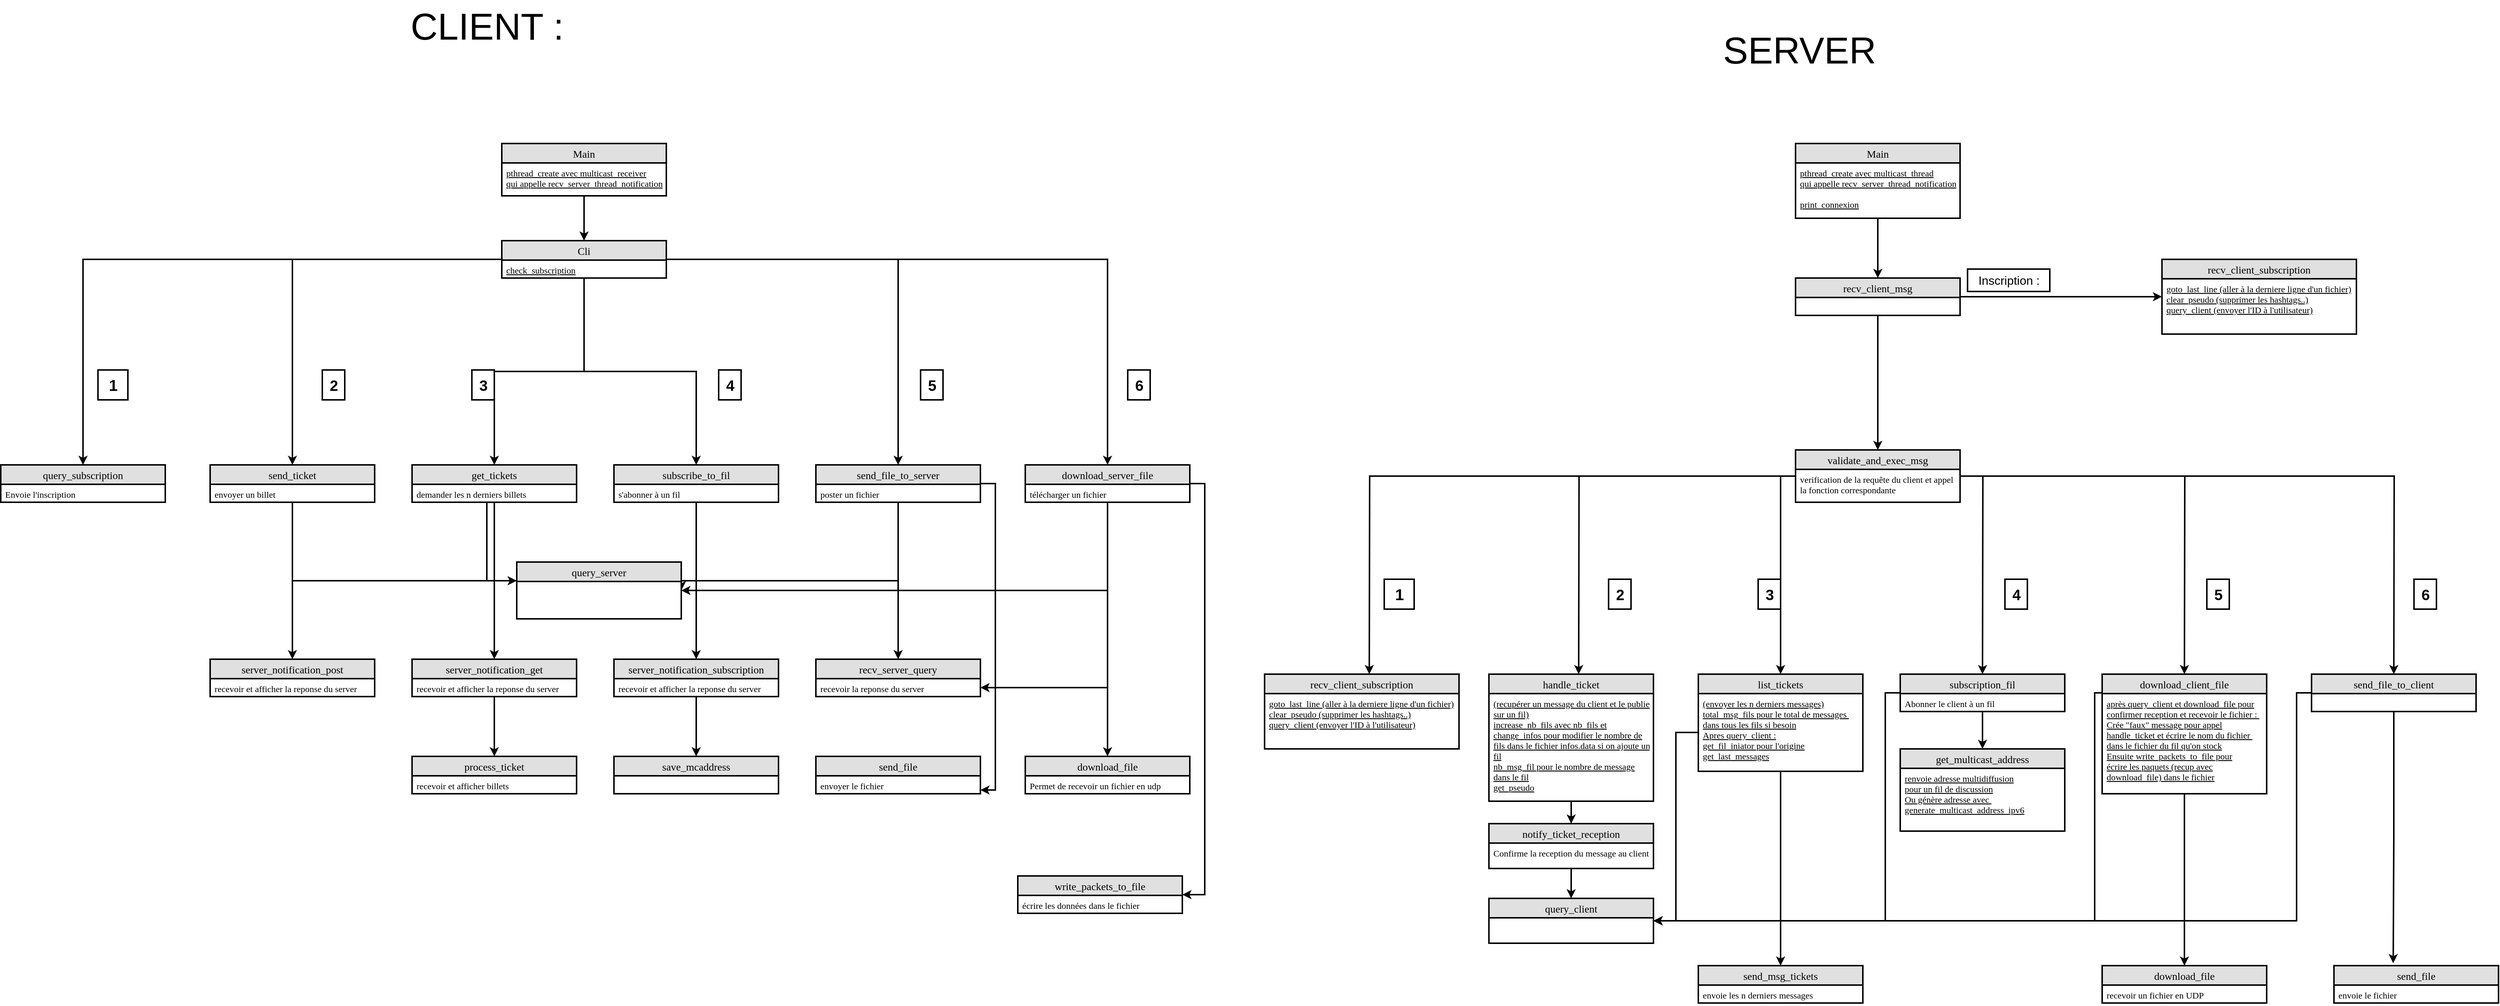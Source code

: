 <mxfile>
    <diagram name="Page-1" id="AJX4MdaMVtHiU17cc3UQ">
        <mxGraphModel dx="3034" dy="2632" grid="1" gridSize="16" guides="1" tooltips="1" connect="1" arrows="1" fold="1" page="1" pageScale="1" pageWidth="827" pageHeight="1169" background="#FFFFFF" math="0" shadow="0">
            <root>
                <mxCell id="0"/>
                <mxCell id="1" parent="0"/>
                <mxCell id="3Ukl0en4cEM1AhA8Pwt2-9" value="" style="edgeStyle=orthogonalEdgeStyle;rounded=0;orthogonalLoop=1;jettySize=auto;html=1;fontColor=#000000;strokeColor=#000000;strokeWidth=2;" parent="1" source="3Ukl0en4cEM1AhA8Pwt2-2" target="3Ukl0en4cEM1AhA8Pwt2-7" edge="1">
                    <mxGeometry relative="1" as="geometry"/>
                </mxCell>
                <mxCell id="3Ukl0en4cEM1AhA8Pwt2-2" value="Main" style="swimlane;fontStyle=0;childLayout=stackLayout;horizontal=1;startSize=26;fillColor=#e0e0e0;horizontalStack=0;resizeParent=1;resizeParentMax=0;resizeLast=0;collapsible=1;marginBottom=0;swimlaneFillColor=#ffffff;align=center;fontSize=14;fontFamily=Comic Sans MS;fontColor=#000000;strokeColor=#000000;strokeWidth=2;" parent="1" vertex="1">
                    <mxGeometry x="-10" y="-200" width="220" height="70" as="geometry"/>
                </mxCell>
                <mxCell id="3Ukl0en4cEM1AhA8Pwt2-3" value="pthread_create avec multicast_receiver &#10;qui appelle recv_server_thread_notification&#10;&#10;" style="text;strokeColor=#000000;fillColor=none;spacingLeft=4;spacingRight=4;overflow=hidden;rotatable=0;points=[[0,0.5],[1,0.5]];portConstraint=eastwest;fontSize=12;fontStyle=4;fontFamily=Comic Sans MS;fontColor=#000000;strokeWidth=2;" parent="3Ukl0en4cEM1AhA8Pwt2-2" vertex="1">
                    <mxGeometry y="26" width="220" height="44" as="geometry"/>
                </mxCell>
                <mxCell id="3Ukl0en4cEM1AhA8Pwt2-12" value="" style="edgeStyle=orthogonalEdgeStyle;rounded=0;orthogonalLoop=1;jettySize=auto;html=1;fontColor=#000000;strokeColor=#000000;strokeWidth=2;" parent="1" source="3Ukl0en4cEM1AhA8Pwt2-7" target="3Ukl0en4cEM1AhA8Pwt2-10" edge="1">
                    <mxGeometry relative="1" as="geometry"/>
                </mxCell>
                <mxCell id="3Ukl0en4cEM1AhA8Pwt2-16" value="" style="edgeStyle=orthogonalEdgeStyle;rounded=0;orthogonalLoop=1;jettySize=auto;html=1;fontColor=#000000;strokeColor=#000000;strokeWidth=2;" parent="1" source="3Ukl0en4cEM1AhA8Pwt2-7" target="3Ukl0en4cEM1AhA8Pwt2-14" edge="1">
                    <mxGeometry relative="1" as="geometry"/>
                </mxCell>
                <mxCell id="3Ukl0en4cEM1AhA8Pwt2-20" value="" style="edgeStyle=orthogonalEdgeStyle;rounded=0;orthogonalLoop=1;jettySize=auto;html=1;fontColor=#000000;strokeColor=#000000;strokeWidth=2;" parent="1" source="3Ukl0en4cEM1AhA8Pwt2-7" target="3Ukl0en4cEM1AhA8Pwt2-18" edge="1">
                    <mxGeometry relative="1" as="geometry"/>
                </mxCell>
                <mxCell id="3Ukl0en4cEM1AhA8Pwt2-23" value="" style="edgeStyle=orthogonalEdgeStyle;rounded=0;orthogonalLoop=1;jettySize=auto;html=1;fontColor=#000000;strokeColor=#000000;strokeWidth=2;" parent="1" source="3Ukl0en4cEM1AhA8Pwt2-7" target="3Ukl0en4cEM1AhA8Pwt2-21" edge="1">
                    <mxGeometry relative="1" as="geometry"/>
                </mxCell>
                <mxCell id="3Ukl0en4cEM1AhA8Pwt2-26" value="" style="edgeStyle=orthogonalEdgeStyle;rounded=0;orthogonalLoop=1;jettySize=auto;html=1;fontColor=#000000;strokeColor=#000000;strokeWidth=2;" parent="1" source="3Ukl0en4cEM1AhA8Pwt2-7" target="3Ukl0en4cEM1AhA8Pwt2-24" edge="1">
                    <mxGeometry relative="1" as="geometry"/>
                </mxCell>
                <mxCell id="3Ukl0en4cEM1AhA8Pwt2-29" value="" style="edgeStyle=orthogonalEdgeStyle;rounded=0;orthogonalLoop=1;jettySize=auto;html=1;fontColor=#000000;strokeColor=#000000;strokeWidth=2;" parent="1" source="3Ukl0en4cEM1AhA8Pwt2-7" target="3Ukl0en4cEM1AhA8Pwt2-27" edge="1">
                    <mxGeometry relative="1" as="geometry"/>
                </mxCell>
                <mxCell id="3Ukl0en4cEM1AhA8Pwt2-7" value="Cli" style="swimlane;fontStyle=0;childLayout=stackLayout;horizontal=1;startSize=26;fillColor=#e0e0e0;horizontalStack=0;resizeParent=1;resizeParentMax=0;resizeLast=0;collapsible=1;marginBottom=0;swimlaneFillColor=#ffffff;align=center;fontSize=14;fontFamily=Comic Sans MS;fontColor=#000000;strokeColor=#000000;strokeWidth=2;" parent="1" vertex="1">
                    <mxGeometry x="-10" y="-70" width="220" height="50" as="geometry"/>
                </mxCell>
                <mxCell id="3Ukl0en4cEM1AhA8Pwt2-8" value="check_subscription" style="text;strokeColor=#000000;fillColor=none;spacingLeft=4;spacingRight=4;overflow=hidden;rotatable=0;points=[[0,0.5],[1,0.5]];portConstraint=eastwest;fontSize=12;fontStyle=4;fontFamily=Comic Sans MS;fontColor=#000000;strokeWidth=2;" parent="3Ukl0en4cEM1AhA8Pwt2-7" vertex="1">
                    <mxGeometry y="26" width="220" height="24" as="geometry"/>
                </mxCell>
                <mxCell id="3Ukl0en4cEM1AhA8Pwt2-10" value="query_subscription" style="swimlane;fontStyle=0;childLayout=stackLayout;horizontal=1;startSize=26;fillColor=#e0e0e0;horizontalStack=0;resizeParent=1;resizeParentMax=0;resizeLast=0;collapsible=1;marginBottom=0;swimlaneFillColor=#ffffff;align=center;fontSize=14;fontFamily=Comic Sans MS;fontColor=#000000;strokeColor=#000000;strokeWidth=2;" parent="1" vertex="1">
                    <mxGeometry x="-680" y="230" width="220" height="50" as="geometry"/>
                </mxCell>
                <mxCell id="3Ukl0en4cEM1AhA8Pwt2-11" value="Envoie l'inscription" style="text;strokeColor=#000000;fillColor=none;spacingLeft=4;spacingRight=4;overflow=hidden;rotatable=0;points=[[0,0.5],[1,0.5]];portConstraint=eastwest;fontSize=12;fontStyle=0;fontFamily=Comic Sans MS;fontColor=#000000;strokeWidth=2;" parent="3Ukl0en4cEM1AhA8Pwt2-10" vertex="1">
                    <mxGeometry y="26" width="220" height="24" as="geometry"/>
                </mxCell>
                <mxCell id="3Ukl0en4cEM1AhA8Pwt2-13" value="&lt;b&gt;&lt;font style=&quot;font-size: 21px;&quot;&gt;1&lt;/font&gt;&lt;/b&gt;" style="text;html=1;align=center;verticalAlign=middle;resizable=0;points=[];autosize=1;strokeColor=#000000;fillColor=none;fontColor=#000000;strokeWidth=2;" parent="1" vertex="1">
                    <mxGeometry x="-550" y="103" width="40" height="40" as="geometry"/>
                </mxCell>
                <mxCell id="3Ukl0en4cEM1AhA8Pwt2-36" value="" style="edgeStyle=orthogonalEdgeStyle;rounded=0;orthogonalLoop=1;jettySize=auto;html=1;fontColor=#000000;strokeColor=#000000;strokeWidth=2;" parent="1" source="3Ukl0en4cEM1AhA8Pwt2-14" target="3Ukl0en4cEM1AhA8Pwt2-34" edge="1">
                    <mxGeometry relative="1" as="geometry">
                        <Array as="points">
                            <mxPoint x="-290" y="515"/>
                        </Array>
                    </mxGeometry>
                </mxCell>
                <mxCell id="3Ukl0en4cEM1AhA8Pwt2-40" value="" style="edgeStyle=orthogonalEdgeStyle;rounded=0;orthogonalLoop=1;jettySize=auto;html=1;fontColor=#000000;strokeColor=#000000;strokeWidth=2;" parent="1" source="3Ukl0en4cEM1AhA8Pwt2-14" target="3Ukl0en4cEM1AhA8Pwt2-38" edge="1">
                    <mxGeometry relative="1" as="geometry">
                        <Array as="points">
                            <mxPoint x="-290" y="385"/>
                        </Array>
                    </mxGeometry>
                </mxCell>
                <mxCell id="3Ukl0en4cEM1AhA8Pwt2-14" value="send_ticket" style="swimlane;fontStyle=0;childLayout=stackLayout;horizontal=1;startSize=26;fillColor=#e0e0e0;horizontalStack=0;resizeParent=1;resizeParentMax=0;resizeLast=0;collapsible=1;marginBottom=0;swimlaneFillColor=#ffffff;align=center;fontSize=14;fontFamily=Comic Sans MS;fontColor=#000000;strokeColor=#000000;strokeWidth=2;" parent="1" vertex="1">
                    <mxGeometry x="-400" y="230" width="220" height="50" as="geometry"/>
                </mxCell>
                <mxCell id="3Ukl0en4cEM1AhA8Pwt2-15" value="envoyer un billet" style="text;strokeColor=#000000;fillColor=none;spacingLeft=4;spacingRight=4;overflow=hidden;rotatable=0;points=[[0,0.5],[1,0.5]];portConstraint=eastwest;fontSize=12;fontStyle=0;fontFamily=Comic Sans MS;fontColor=#000000;strokeWidth=2;" parent="3Ukl0en4cEM1AhA8Pwt2-14" vertex="1">
                    <mxGeometry y="26" width="220" height="24" as="geometry"/>
                </mxCell>
                <mxCell id="3Ukl0en4cEM1AhA8Pwt2-17" value="&lt;b&gt;&lt;font style=&quot;font-size: 20px;&quot;&gt;2&lt;/font&gt;&lt;/b&gt;" style="text;html=1;align=center;verticalAlign=middle;resizable=0;points=[];autosize=1;strokeColor=#000000;fillColor=none;fontColor=#000000;strokeWidth=2;" parent="1" vertex="1">
                    <mxGeometry x="-250" y="103" width="30" height="40" as="geometry"/>
                </mxCell>
                <mxCell id="3Ukl0en4cEM1AhA8Pwt2-41" style="edgeStyle=orthogonalEdgeStyle;rounded=0;orthogonalLoop=1;jettySize=auto;html=1;entryX=1;entryY=0.5;entryDx=0;entryDy=0;fontColor=#000000;strokeColor=#000000;strokeWidth=2;" parent="1" source="3Ukl0en4cEM1AhA8Pwt2-18" target="3Ukl0en4cEM1AhA8Pwt2-38" edge="1">
                    <mxGeometry relative="1" as="geometry">
                        <Array as="points">
                            <mxPoint x="-30" y="385"/>
                        </Array>
                    </mxGeometry>
                </mxCell>
                <mxCell id="3Ukl0en4cEM1AhA8Pwt2-56" value="" style="edgeStyle=orthogonalEdgeStyle;rounded=0;orthogonalLoop=1;jettySize=auto;html=1;fontColor=#000000;strokeColor=#000000;strokeWidth=2;" parent="1" source="3Ukl0en4cEM1AhA8Pwt2-18" target="3Ukl0en4cEM1AhA8Pwt2-54" edge="1">
                    <mxGeometry relative="1" as="geometry"/>
                </mxCell>
                <mxCell id="3Ukl0en4cEM1AhA8Pwt2-18" value="get_tickets" style="swimlane;fontStyle=0;childLayout=stackLayout;horizontal=1;startSize=26;fillColor=#e0e0e0;horizontalStack=0;resizeParent=1;resizeParentMax=0;resizeLast=0;collapsible=1;marginBottom=0;swimlaneFillColor=#ffffff;align=center;fontSize=14;fontFamily=Comic Sans MS;fontColor=#000000;strokeColor=#000000;strokeWidth=2;" parent="1" vertex="1">
                    <mxGeometry x="-130" y="230" width="220" height="50" as="geometry"/>
                </mxCell>
                <mxCell id="3Ukl0en4cEM1AhA8Pwt2-19" value="demander les n derniers billets" style="text;strokeColor=#000000;fillColor=none;spacingLeft=4;spacingRight=4;overflow=hidden;rotatable=0;points=[[0,0.5],[1,0.5]];portConstraint=eastwest;fontSize=12;fontStyle=0;fontFamily=Comic Sans MS;fontColor=#000000;strokeWidth=2;" parent="3Ukl0en4cEM1AhA8Pwt2-18" vertex="1">
                    <mxGeometry y="26" width="220" height="24" as="geometry"/>
                </mxCell>
                <mxCell id="3Ukl0en4cEM1AhA8Pwt2-45" style="edgeStyle=orthogonalEdgeStyle;rounded=0;orthogonalLoop=1;jettySize=auto;html=1;entryX=0.5;entryY=0;entryDx=0;entryDy=0;fontColor=#000000;strokeColor=#000000;strokeWidth=2;" parent="1" source="3Ukl0en4cEM1AhA8Pwt2-21" target="3Ukl0en4cEM1AhA8Pwt2-43" edge="1">
                    <mxGeometry relative="1" as="geometry">
                        <Array as="points">
                            <mxPoint x="250" y="490"/>
                        </Array>
                    </mxGeometry>
                </mxCell>
                <mxCell id="3Ukl0en4cEM1AhA8Pwt2-46" style="edgeStyle=orthogonalEdgeStyle;rounded=0;orthogonalLoop=1;jettySize=auto;html=1;entryX=1;entryY=0.5;entryDx=0;entryDy=0;fontColor=#000000;strokeColor=#000000;strokeWidth=2;" parent="1" source="3Ukl0en4cEM1AhA8Pwt2-21" target="3Ukl0en4cEM1AhA8Pwt2-38" edge="1">
                    <mxGeometry relative="1" as="geometry">
                        <Array as="points">
                            <mxPoint x="250" y="385"/>
                        </Array>
                    </mxGeometry>
                </mxCell>
                <mxCell id="3Ukl0en4cEM1AhA8Pwt2-21" value="subscribe_to_fil" style="swimlane;fontStyle=0;childLayout=stackLayout;horizontal=1;startSize=26;fillColor=#e0e0e0;horizontalStack=0;resizeParent=1;resizeParentMax=0;resizeLast=0;collapsible=1;marginBottom=0;swimlaneFillColor=#ffffff;align=center;fontSize=14;fontFamily=Comic Sans MS;fontColor=#000000;strokeColor=#000000;strokeWidth=2;" parent="1" vertex="1">
                    <mxGeometry x="140" y="230" width="220" height="50" as="geometry"/>
                </mxCell>
                <mxCell id="3Ukl0en4cEM1AhA8Pwt2-22" value="s'abonner à un fil" style="text;strokeColor=#000000;fillColor=none;spacingLeft=4;spacingRight=4;overflow=hidden;rotatable=0;points=[[0,0.5],[1,0.5]];portConstraint=eastwest;fontSize=12;fontStyle=0;fontFamily=Comic Sans MS;fontColor=#000000;strokeWidth=2;" parent="3Ukl0en4cEM1AhA8Pwt2-21" vertex="1">
                    <mxGeometry y="26" width="220" height="24" as="geometry"/>
                </mxCell>
                <mxCell id="3Ukl0en4cEM1AhA8Pwt2-47" style="edgeStyle=orthogonalEdgeStyle;rounded=0;orthogonalLoop=1;jettySize=auto;html=1;entryX=1;entryY=0.5;entryDx=0;entryDy=0;fontColor=#000000;strokeColor=#000000;strokeWidth=2;" parent="1" source="3Ukl0en4cEM1AhA8Pwt2-24" target="3Ukl0en4cEM1AhA8Pwt2-38" edge="1">
                    <mxGeometry relative="1" as="geometry">
                        <Array as="points">
                            <mxPoint x="520" y="385"/>
                        </Array>
                    </mxGeometry>
                </mxCell>
                <mxCell id="3Ukl0en4cEM1AhA8Pwt2-50" value="" style="edgeStyle=orthogonalEdgeStyle;rounded=0;orthogonalLoop=1;jettySize=auto;html=1;fontColor=#000000;strokeColor=#000000;strokeWidth=2;" parent="1" source="3Ukl0en4cEM1AhA8Pwt2-24" target="3Ukl0en4cEM1AhA8Pwt2-48" edge="1">
                    <mxGeometry relative="1" as="geometry"/>
                </mxCell>
                <mxCell id="3Ukl0en4cEM1AhA8Pwt2-53" value="" style="edgeStyle=orthogonalEdgeStyle;rounded=0;orthogonalLoop=1;jettySize=auto;html=1;fontColor=#000000;strokeColor=#000000;strokeWidth=2;" parent="1" source="3Ukl0en4cEM1AhA8Pwt2-24" target="3Ukl0en4cEM1AhA8Pwt2-51" edge="1">
                    <mxGeometry relative="1" as="geometry">
                        <Array as="points">
                            <mxPoint x="650" y="255"/>
                            <mxPoint x="650" y="665"/>
                        </Array>
                    </mxGeometry>
                </mxCell>
                <mxCell id="3Ukl0en4cEM1AhA8Pwt2-24" value="send_file_to_server" style="swimlane;fontStyle=0;childLayout=stackLayout;horizontal=1;startSize=26;fillColor=#e0e0e0;horizontalStack=0;resizeParent=1;resizeParentMax=0;resizeLast=0;collapsible=1;marginBottom=0;swimlaneFillColor=#ffffff;align=center;fontSize=14;fontFamily=Comic Sans MS;fontColor=#000000;strokeColor=#000000;strokeWidth=2;" parent="1" vertex="1">
                    <mxGeometry x="410" y="230" width="220" height="50" as="geometry"/>
                </mxCell>
                <mxCell id="3Ukl0en4cEM1AhA8Pwt2-25" value="poster un fichier" style="text;strokeColor=#000000;fillColor=none;spacingLeft=4;spacingRight=4;overflow=hidden;rotatable=0;points=[[0,0.5],[1,0.5]];portConstraint=eastwest;fontSize=12;fontStyle=0;fontFamily=Comic Sans MS;fontColor=#000000;strokeWidth=2;" parent="3Ukl0en4cEM1AhA8Pwt2-24" vertex="1">
                    <mxGeometry y="26" width="220" height="24" as="geometry"/>
                </mxCell>
                <mxCell id="3Ukl0en4cEM1AhA8Pwt2-63" style="edgeStyle=orthogonalEdgeStyle;rounded=0;orthogonalLoop=1;jettySize=auto;html=1;entryX=1;entryY=0.5;entryDx=0;entryDy=0;fontColor=#000000;strokeColor=#000000;strokeWidth=2;" parent="1" source="3Ukl0en4cEM1AhA8Pwt2-27" target="3Ukl0en4cEM1AhA8Pwt2-38" edge="1">
                    <mxGeometry relative="1" as="geometry">
                        <Array as="points">
                            <mxPoint x="800" y="398"/>
                        </Array>
                    </mxGeometry>
                </mxCell>
                <mxCell id="3Ukl0en4cEM1AhA8Pwt2-64" style="edgeStyle=orthogonalEdgeStyle;rounded=0;orthogonalLoop=1;jettySize=auto;html=1;entryX=1;entryY=0.5;entryDx=0;entryDy=0;fontColor=#000000;strokeColor=#000000;strokeWidth=2;" parent="1" source="3Ukl0en4cEM1AhA8Pwt2-27" target="3Ukl0en4cEM1AhA8Pwt2-49" edge="1">
                    <mxGeometry relative="1" as="geometry"/>
                </mxCell>
                <mxCell id="3Ukl0en4cEM1AhA8Pwt2-67" value="" style="edgeStyle=orthogonalEdgeStyle;rounded=0;orthogonalLoop=1;jettySize=auto;html=1;fontColor=#000000;strokeColor=#000000;strokeWidth=2;" parent="1" source="3Ukl0en4cEM1AhA8Pwt2-27" target="3Ukl0en4cEM1AhA8Pwt2-65" edge="1">
                    <mxGeometry relative="1" as="geometry"/>
                </mxCell>
                <mxCell id="3Ukl0en4cEM1AhA8Pwt2-70" value="" style="edgeStyle=orthogonalEdgeStyle;rounded=0;orthogonalLoop=1;jettySize=auto;html=1;fontColor=#000000;strokeColor=#000000;strokeWidth=2;" parent="1" source="3Ukl0en4cEM1AhA8Pwt2-27" target="3Ukl0en4cEM1AhA8Pwt2-68" edge="1">
                    <mxGeometry relative="1" as="geometry">
                        <Array as="points">
                            <mxPoint x="930" y="255"/>
                            <mxPoint x="930" y="805"/>
                        </Array>
                    </mxGeometry>
                </mxCell>
                <mxCell id="3Ukl0en4cEM1AhA8Pwt2-27" value="download_server_file" style="swimlane;fontStyle=0;childLayout=stackLayout;horizontal=1;startSize=26;fillColor=#e0e0e0;horizontalStack=0;resizeParent=1;resizeParentMax=0;resizeLast=0;collapsible=1;marginBottom=0;swimlaneFillColor=#ffffff;align=center;fontSize=14;fontFamily=Comic Sans MS;fontColor=#000000;strokeColor=#000000;strokeWidth=2;" parent="1" vertex="1">
                    <mxGeometry x="690" y="230" width="220" height="50" as="geometry"/>
                </mxCell>
                <mxCell id="3Ukl0en4cEM1AhA8Pwt2-28" value="télécharger un fichier" style="text;strokeColor=#000000;fillColor=none;spacingLeft=4;spacingRight=4;overflow=hidden;rotatable=0;points=[[0,0.5],[1,0.5]];portConstraint=eastwest;fontSize=12;fontStyle=0;fontFamily=Comic Sans MS;fontColor=#000000;strokeWidth=2;" parent="3Ukl0en4cEM1AhA8Pwt2-27" vertex="1">
                    <mxGeometry y="26" width="220" height="24" as="geometry"/>
                </mxCell>
                <mxCell id="3Ukl0en4cEM1AhA8Pwt2-30" value="&lt;font size=&quot;1&quot;&gt;&lt;b style=&quot;font-size: 20px;&quot;&gt;3&lt;/b&gt;&lt;/font&gt;" style="text;html=1;align=center;verticalAlign=middle;resizable=0;points=[];autosize=1;strokeColor=#000000;fillColor=none;fontColor=#000000;strokeWidth=2;" parent="1" vertex="1">
                    <mxGeometry x="-50" y="103" width="30" height="40" as="geometry"/>
                </mxCell>
                <mxCell id="3Ukl0en4cEM1AhA8Pwt2-31" value="&lt;b&gt;&lt;font style=&quot;font-size: 20px;&quot;&gt;4&lt;/font&gt;&lt;/b&gt;" style="text;html=1;align=center;verticalAlign=middle;resizable=0;points=[];autosize=1;strokeColor=#000000;fillColor=none;fontColor=#000000;strokeWidth=2;" parent="1" vertex="1">
                    <mxGeometry x="280" y="103" width="30" height="40" as="geometry"/>
                </mxCell>
                <mxCell id="3Ukl0en4cEM1AhA8Pwt2-32" value="&lt;b&gt;&lt;font style=&quot;font-size: 20px;&quot;&gt;6&lt;/font&gt;&lt;/b&gt;" style="text;html=1;align=center;verticalAlign=middle;resizable=0;points=[];autosize=1;strokeColor=#000000;fillColor=none;fontColor=#000000;strokeWidth=2;" parent="1" vertex="1">
                    <mxGeometry x="827" y="103" width="30" height="40" as="geometry"/>
                </mxCell>
                <mxCell id="3Ukl0en4cEM1AhA8Pwt2-33" value="&lt;b&gt;&lt;font style=&quot;font-size: 20px;&quot;&gt;5&lt;/font&gt;&lt;/b&gt;" style="text;html=1;align=center;verticalAlign=middle;resizable=0;points=[];autosize=1;strokeColor=#000000;fillColor=none;fontColor=#000000;strokeWidth=2;" parent="1" vertex="1">
                    <mxGeometry x="550" y="103" width="30" height="40" as="geometry"/>
                </mxCell>
                <mxCell id="3Ukl0en4cEM1AhA8Pwt2-34" value="server_notification_post" style="swimlane;fontStyle=0;childLayout=stackLayout;horizontal=1;startSize=26;fillColor=#e0e0e0;horizontalStack=0;resizeParent=1;resizeParentMax=0;resizeLast=0;collapsible=1;marginBottom=0;swimlaneFillColor=#ffffff;align=center;fontSize=14;fontFamily=Comic Sans MS;fontColor=#000000;strokeColor=#000000;strokeWidth=2;" parent="1" vertex="1">
                    <mxGeometry x="-400" y="490" width="220" height="50" as="geometry"/>
                </mxCell>
                <mxCell id="3Ukl0en4cEM1AhA8Pwt2-35" value="recevoir et afficher la reponse du server" style="text;strokeColor=#000000;fillColor=none;spacingLeft=4;spacingRight=4;overflow=hidden;rotatable=0;points=[[0,0.5],[1,0.5]];portConstraint=eastwest;fontSize=12;fontStyle=0;fontFamily=Comic Sans MS;fontColor=#000000;strokeWidth=2;" parent="3Ukl0en4cEM1AhA8Pwt2-34" vertex="1">
                    <mxGeometry y="26" width="220" height="24" as="geometry"/>
                </mxCell>
                <mxCell id="3Ukl0en4cEM1AhA8Pwt2-38" value="query_server" style="swimlane;fontStyle=0;childLayout=stackLayout;horizontal=1;startSize=26;fillColor=#e0e0e0;horizontalStack=0;resizeParent=1;resizeParentMax=0;resizeLast=0;collapsible=1;marginBottom=0;swimlaneFillColor=#ffffff;align=center;fontSize=14;fontFamily=Comic Sans MS;fontColor=#000000;strokeColor=#000000;strokeWidth=2;" parent="1" vertex="1">
                    <mxGeometry x="10" y="360" width="220" height="76" as="geometry"/>
                </mxCell>
                <mxCell id="3Ukl0en4cEM1AhA8Pwt2-62" value="" style="edgeStyle=orthogonalEdgeStyle;rounded=0;orthogonalLoop=1;jettySize=auto;html=1;fontColor=#000000;strokeColor=#000000;strokeWidth=2;" parent="1" source="3Ukl0en4cEM1AhA8Pwt2-43" target="3Ukl0en4cEM1AhA8Pwt2-60" edge="1">
                    <mxGeometry relative="1" as="geometry"/>
                </mxCell>
                <mxCell id="3Ukl0en4cEM1AhA8Pwt2-43" value="server_notification_subscription" style="swimlane;fontStyle=0;childLayout=stackLayout;horizontal=1;startSize=26;fillColor=#e0e0e0;horizontalStack=0;resizeParent=1;resizeParentMax=0;resizeLast=0;collapsible=1;marginBottom=0;swimlaneFillColor=#ffffff;align=center;fontSize=14;fontFamily=Comic Sans MS;fontColor=#000000;strokeColor=#000000;strokeWidth=2;" parent="1" vertex="1">
                    <mxGeometry x="140" y="490" width="220" height="50" as="geometry"/>
                </mxCell>
                <mxCell id="3Ukl0en4cEM1AhA8Pwt2-44" value="recevoir et afficher la reponse du server" style="text;strokeColor=#000000;fillColor=none;spacingLeft=4;spacingRight=4;overflow=hidden;rotatable=0;points=[[0,0.5],[1,0.5]];portConstraint=eastwest;fontSize=12;fontStyle=0;fontFamily=Comic Sans MS;fontColor=#000000;strokeWidth=2;" parent="3Ukl0en4cEM1AhA8Pwt2-43" vertex="1">
                    <mxGeometry y="26" width="220" height="24" as="geometry"/>
                </mxCell>
                <mxCell id="3Ukl0en4cEM1AhA8Pwt2-48" value="recv_server_query" style="swimlane;fontStyle=0;childLayout=stackLayout;horizontal=1;startSize=26;fillColor=#e0e0e0;horizontalStack=0;resizeParent=1;resizeParentMax=0;resizeLast=0;collapsible=1;marginBottom=0;swimlaneFillColor=#ffffff;align=center;fontSize=14;fontFamily=Comic Sans MS;fontColor=#000000;strokeColor=#000000;strokeWidth=2;" parent="1" vertex="1">
                    <mxGeometry x="410" y="490" width="220" height="50" as="geometry"/>
                </mxCell>
                <mxCell id="3Ukl0en4cEM1AhA8Pwt2-49" value="recevoir la reponse du server" style="text;strokeColor=#000000;fillColor=none;spacingLeft=4;spacingRight=4;overflow=hidden;rotatable=0;points=[[0,0.5],[1,0.5]];portConstraint=eastwest;fontSize=12;fontStyle=0;fontFamily=Comic Sans MS;fontColor=#000000;strokeWidth=2;" parent="3Ukl0en4cEM1AhA8Pwt2-48" vertex="1">
                    <mxGeometry y="26" width="220" height="24" as="geometry"/>
                </mxCell>
                <mxCell id="3Ukl0en4cEM1AhA8Pwt2-51" value="send_file" style="swimlane;fontStyle=0;childLayout=stackLayout;horizontal=1;startSize=26;fillColor=#e0e0e0;horizontalStack=0;resizeParent=1;resizeParentMax=0;resizeLast=0;collapsible=1;marginBottom=0;swimlaneFillColor=#ffffff;align=center;fontSize=14;fontFamily=Comic Sans MS;fontColor=#000000;strokeColor=#000000;strokeWidth=2;" parent="1" vertex="1">
                    <mxGeometry x="410" y="620" width="220" height="50" as="geometry"/>
                </mxCell>
                <mxCell id="3Ukl0en4cEM1AhA8Pwt2-52" value="envoyer le fichier" style="text;strokeColor=#000000;fillColor=none;spacingLeft=4;spacingRight=4;overflow=hidden;rotatable=0;points=[[0,0.5],[1,0.5]];portConstraint=eastwest;fontSize=12;fontStyle=0;fontFamily=Comic Sans MS;fontColor=#000000;strokeWidth=2;" parent="3Ukl0en4cEM1AhA8Pwt2-51" vertex="1">
                    <mxGeometry y="26" width="220" height="24" as="geometry"/>
                </mxCell>
                <mxCell id="3Ukl0en4cEM1AhA8Pwt2-59" value="" style="edgeStyle=orthogonalEdgeStyle;rounded=0;orthogonalLoop=1;jettySize=auto;html=1;fontColor=#000000;strokeColor=#000000;strokeWidth=2;" parent="1" source="3Ukl0en4cEM1AhA8Pwt2-54" target="3Ukl0en4cEM1AhA8Pwt2-57" edge="1">
                    <mxGeometry relative="1" as="geometry"/>
                </mxCell>
                <mxCell id="3Ukl0en4cEM1AhA8Pwt2-54" value="server_notification_get" style="swimlane;fontStyle=0;childLayout=stackLayout;horizontal=1;startSize=26;fillColor=#e0e0e0;horizontalStack=0;resizeParent=1;resizeParentMax=0;resizeLast=0;collapsible=1;marginBottom=0;swimlaneFillColor=#ffffff;align=center;fontSize=14;fontFamily=Comic Sans MS;fontColor=#000000;strokeColor=#000000;strokeWidth=2;" parent="1" vertex="1">
                    <mxGeometry x="-130" y="490" width="220" height="50" as="geometry"/>
                </mxCell>
                <mxCell id="3Ukl0en4cEM1AhA8Pwt2-55" value="recevoir et afficher la reponse du server" style="text;strokeColor=#000000;fillColor=none;spacingLeft=4;spacingRight=4;overflow=hidden;rotatable=0;points=[[0,0.5],[1,0.5]];portConstraint=eastwest;fontSize=12;fontStyle=0;fontFamily=Comic Sans MS;fontColor=#000000;strokeWidth=2;" parent="3Ukl0en4cEM1AhA8Pwt2-54" vertex="1">
                    <mxGeometry y="26" width="220" height="24" as="geometry"/>
                </mxCell>
                <mxCell id="3Ukl0en4cEM1AhA8Pwt2-57" value="process_ticket" style="swimlane;fontStyle=0;childLayout=stackLayout;horizontal=1;startSize=26;fillColor=#e0e0e0;horizontalStack=0;resizeParent=1;resizeParentMax=0;resizeLast=0;collapsible=1;marginBottom=0;swimlaneFillColor=#ffffff;align=center;fontSize=14;fontFamily=Comic Sans MS;fontColor=#000000;strokeColor=#000000;strokeWidth=2;" parent="1" vertex="1">
                    <mxGeometry x="-130" y="620" width="220" height="50" as="geometry"/>
                </mxCell>
                <mxCell id="3Ukl0en4cEM1AhA8Pwt2-58" value="recevoir et afficher billets" style="text;strokeColor=#000000;fillColor=none;spacingLeft=4;spacingRight=4;overflow=hidden;rotatable=0;points=[[0,0.5],[1,0.5]];portConstraint=eastwest;fontSize=12;fontStyle=0;fontFamily=Comic Sans MS;fontColor=#000000;strokeWidth=2;" parent="3Ukl0en4cEM1AhA8Pwt2-57" vertex="1">
                    <mxGeometry y="26" width="220" height="24" as="geometry"/>
                </mxCell>
                <mxCell id="3Ukl0en4cEM1AhA8Pwt2-60" value="save_mcaddress" style="swimlane;fontStyle=0;childLayout=stackLayout;horizontal=1;startSize=26;fillColor=#e0e0e0;horizontalStack=0;resizeParent=1;resizeParentMax=0;resizeLast=0;collapsible=1;marginBottom=0;swimlaneFillColor=#ffffff;align=center;fontSize=14;fontFamily=Comic Sans MS;fontColor=#000000;strokeColor=#000000;strokeWidth=2;" parent="1" vertex="1">
                    <mxGeometry x="140" y="620" width="220" height="50" as="geometry"/>
                </mxCell>
                <mxCell id="3Ukl0en4cEM1AhA8Pwt2-65" value="download_file" style="swimlane;fontStyle=0;childLayout=stackLayout;horizontal=1;startSize=26;fillColor=#e0e0e0;horizontalStack=0;resizeParent=1;resizeParentMax=0;resizeLast=0;collapsible=1;marginBottom=0;swimlaneFillColor=#ffffff;align=center;fontSize=14;fontFamily=Comic Sans MS;fontColor=#000000;strokeColor=#000000;strokeWidth=2;" parent="1" vertex="1">
                    <mxGeometry x="690" y="620" width="220" height="50" as="geometry"/>
                </mxCell>
                <mxCell id="3Ukl0en4cEM1AhA8Pwt2-66" value="Permet de recevoir un fichier en udp" style="text;strokeColor=#000000;fillColor=none;spacingLeft=4;spacingRight=4;overflow=hidden;rotatable=0;points=[[0,0.5],[1,0.5]];portConstraint=eastwest;fontSize=12;fontStyle=0;fontFamily=Comic Sans MS;fontColor=#000000;strokeWidth=2;" parent="3Ukl0en4cEM1AhA8Pwt2-65" vertex="1">
                    <mxGeometry y="26" width="220" height="24" as="geometry"/>
                </mxCell>
                <mxCell id="3Ukl0en4cEM1AhA8Pwt2-68" value="write_packets_to_file" style="swimlane;fontStyle=0;childLayout=stackLayout;horizontal=1;startSize=26;fillColor=#e0e0e0;horizontalStack=0;resizeParent=1;resizeParentMax=0;resizeLast=0;collapsible=1;marginBottom=0;swimlaneFillColor=#ffffff;align=center;fontSize=14;fontFamily=Comic Sans MS;fontColor=#000000;strokeColor=#000000;strokeWidth=2;" parent="1" vertex="1">
                    <mxGeometry x="680" y="780" width="220" height="50" as="geometry"/>
                </mxCell>
                <mxCell id="3Ukl0en4cEM1AhA8Pwt2-69" value="écrire les données dans le fichier" style="text;strokeColor=#000000;fillColor=none;spacingLeft=4;spacingRight=4;overflow=hidden;rotatable=0;points=[[0,0.5],[1,0.5]];portConstraint=eastwest;fontSize=12;fontStyle=0;fontFamily=Comic Sans MS;fontColor=#000000;strokeWidth=2;" parent="3Ukl0en4cEM1AhA8Pwt2-68" vertex="1">
                    <mxGeometry y="26" width="220" height="24" as="geometry"/>
                </mxCell>
                <mxCell id="3Ukl0en4cEM1AhA8Pwt2-71" value="&lt;font style=&quot;font-size: 50px;&quot;&gt;CLIENT :&lt;/font&gt;" style="text;html=1;align=center;verticalAlign=middle;resizable=0;points=[];autosize=1;strokeColor=none;fillColor=none;fontColor=#000000;" parent="1" vertex="1">
                    <mxGeometry x="-145" y="-392" width="230" height="70" as="geometry"/>
                </mxCell>
                <mxCell id="3Ukl0en4cEM1AhA8Pwt2-72" value="&lt;font style=&quot;font-size: 50px;&quot;&gt;SERVER&lt;/font&gt;" style="text;html=1;align=center;verticalAlign=middle;resizable=0;points=[];autosize=1;strokeColor=none;fillColor=none;fontColor=#000000;" parent="1" vertex="1">
                    <mxGeometry x="1610" y="-360" width="230" height="70" as="geometry"/>
                </mxCell>
                <mxCell id="3Ukl0en4cEM1AhA8Pwt2-136" value="" style="edgeStyle=orthogonalEdgeStyle;rounded=0;orthogonalLoop=1;jettySize=auto;html=1;fontColor=#000000;strokeColor=#000000;strokeWidth=2;" parent="1" source="3Ukl0en4cEM1AhA8Pwt2-74" target="3Ukl0en4cEM1AhA8Pwt2-134" edge="1">
                    <mxGeometry relative="1" as="geometry"/>
                </mxCell>
                <mxCell id="3Ukl0en4cEM1AhA8Pwt2-74" value="Main" style="swimlane;fontStyle=0;childLayout=stackLayout;horizontal=1;startSize=26;fillColor=#e0e0e0;horizontalStack=0;resizeParent=1;resizeParentMax=0;resizeLast=0;collapsible=1;marginBottom=0;swimlaneFillColor=#ffffff;align=center;fontSize=14;fontFamily=Comic Sans MS;fontColor=#000000;strokeColor=#000000;strokeWidth=2;" parent="1" vertex="1">
                    <mxGeometry x="1720" y="-200" width="220" height="100" as="geometry"/>
                </mxCell>
                <mxCell id="3Ukl0en4cEM1AhA8Pwt2-75" value="pthread_create avec multicast_thread&#10;qui appelle recv_server_thread_notification&#10;&#10;print_connexion&#10;" style="text;strokeColor=#000000;fillColor=none;spacingLeft=4;spacingRight=4;overflow=hidden;rotatable=0;points=[[0,0.5],[1,0.5]];portConstraint=eastwest;fontSize=12;fontStyle=4;fontFamily=Comic Sans MS;fontColor=#000000;strokeWidth=2;" parent="3Ukl0en4cEM1AhA8Pwt2-74" vertex="1">
                    <mxGeometry y="26" width="220" height="74" as="geometry"/>
                </mxCell>
                <mxCell id="3Ukl0en4cEM1AhA8Pwt2-76" value="" style="edgeStyle=orthogonalEdgeStyle;rounded=0;orthogonalLoop=1;jettySize=auto;html=1;fontColor=#000000;strokeColor=#000000;strokeWidth=2;" parent="1" source="3Ukl0en4cEM1AhA8Pwt2-82" edge="1">
                    <mxGeometry relative="1" as="geometry">
                        <mxPoint x="1150" y="510" as="targetPoint"/>
                    </mxGeometry>
                </mxCell>
                <mxCell id="3Ukl0en4cEM1AhA8Pwt2-77" value="" style="edgeStyle=orthogonalEdgeStyle;rounded=0;orthogonalLoop=1;jettySize=auto;html=1;fontColor=#000000;strokeColor=#000000;strokeWidth=2;" parent="1" source="3Ukl0en4cEM1AhA8Pwt2-82" edge="1">
                    <mxGeometry relative="1" as="geometry">
                        <mxPoint x="1430.0" y="510.0" as="targetPoint"/>
                    </mxGeometry>
                </mxCell>
                <mxCell id="3Ukl0en4cEM1AhA8Pwt2-78" value="" style="edgeStyle=orthogonalEdgeStyle;rounded=0;orthogonalLoop=1;jettySize=auto;html=1;fontColor=#000000;strokeColor=#000000;strokeWidth=2;" parent="1" source="3Ukl0en4cEM1AhA8Pwt2-82" edge="1">
                    <mxGeometry relative="1" as="geometry">
                        <mxPoint x="1700.0" y="510.0" as="targetPoint"/>
                    </mxGeometry>
                </mxCell>
                <mxCell id="3Ukl0en4cEM1AhA8Pwt2-79" value="" style="edgeStyle=orthogonalEdgeStyle;rounded=0;orthogonalLoop=1;jettySize=auto;html=1;fontColor=#000000;strokeColor=#000000;strokeWidth=2;" parent="1" source="3Ukl0en4cEM1AhA8Pwt2-82" edge="1">
                    <mxGeometry relative="1" as="geometry">
                        <mxPoint x="1970.0" y="510.0" as="targetPoint"/>
                    </mxGeometry>
                </mxCell>
                <mxCell id="3Ukl0en4cEM1AhA8Pwt2-80" value="" style="edgeStyle=orthogonalEdgeStyle;rounded=0;orthogonalLoop=1;jettySize=auto;html=1;fontColor=#000000;strokeColor=#000000;strokeWidth=2;" parent="1" source="3Ukl0en4cEM1AhA8Pwt2-82" edge="1">
                    <mxGeometry relative="1" as="geometry">
                        <mxPoint x="2240.0" y="510.0" as="targetPoint"/>
                    </mxGeometry>
                </mxCell>
                <mxCell id="3Ukl0en4cEM1AhA8Pwt2-81" value="" style="edgeStyle=orthogonalEdgeStyle;rounded=0;orthogonalLoop=1;jettySize=auto;html=1;fontColor=#000000;strokeColor=#000000;strokeWidth=2;" parent="1" source="3Ukl0en4cEM1AhA8Pwt2-82" edge="1">
                    <mxGeometry relative="1" as="geometry">
                        <mxPoint x="2520.0" y="510.0" as="targetPoint"/>
                    </mxGeometry>
                </mxCell>
                <mxCell id="3Ukl0en4cEM1AhA8Pwt2-82" value="validate_and_exec_msg" style="swimlane;fontStyle=0;childLayout=stackLayout;horizontal=1;startSize=26;fillColor=#e0e0e0;horizontalStack=0;resizeParent=1;resizeParentMax=0;resizeLast=0;collapsible=1;marginBottom=0;swimlaneFillColor=#ffffff;align=center;fontSize=14;fontFamily=Comic Sans MS;fontColor=#000000;strokeColor=#000000;strokeWidth=2;" parent="1" vertex="1">
                    <mxGeometry x="1720" y="210" width="220" height="70" as="geometry"/>
                </mxCell>
                <mxCell id="3Ukl0en4cEM1AhA8Pwt2-83" value="verification de la requête du client et appel&#10;la fonction correspondante " style="text;strokeColor=#000000;fillColor=none;spacingLeft=4;spacingRight=4;overflow=hidden;rotatable=0;points=[[0,0.5],[1,0.5]];portConstraint=eastwest;fontSize=12;fontStyle=0;fontFamily=Comic Sans MS;fontColor=#000000;strokeWidth=2;" parent="3Ukl0en4cEM1AhA8Pwt2-82" vertex="1">
                    <mxGeometry y="26" width="220" height="44" as="geometry"/>
                </mxCell>
                <mxCell id="3Ukl0en4cEM1AhA8Pwt2-84" value="&lt;b&gt;&lt;font style=&quot;font-size: 21px;&quot;&gt;1&lt;/font&gt;&lt;/b&gt;" style="text;html=1;align=center;verticalAlign=middle;resizable=0;points=[];autosize=1;strokeColor=#000000;fillColor=none;fontColor=#000000;strokeWidth=2;" parent="1" vertex="1">
                    <mxGeometry x="1170" y="383" width="40" height="40" as="geometry"/>
                </mxCell>
                <mxCell id="3Ukl0en4cEM1AhA8Pwt2-89" value="&lt;b&gt;&lt;font style=&quot;font-size: 20px;&quot;&gt;2&lt;/font&gt;&lt;/b&gt;" style="text;html=1;align=center;verticalAlign=middle;resizable=0;points=[];autosize=1;strokeColor=#000000;fillColor=none;fontColor=#000000;strokeWidth=2;" parent="1" vertex="1">
                    <mxGeometry x="1470" y="383" width="30" height="40" as="geometry"/>
                </mxCell>
                <mxCell id="3Ukl0en4cEM1AhA8Pwt2-109" value="&lt;font size=&quot;1&quot;&gt;&lt;b style=&quot;font-size: 20px;&quot;&gt;3&lt;/b&gt;&lt;/font&gt;" style="text;html=1;align=center;verticalAlign=middle;resizable=0;points=[];autosize=1;strokeColor=#000000;fillColor=none;fontColor=#000000;strokeWidth=2;" parent="1" vertex="1">
                    <mxGeometry x="1670" y="383" width="30" height="40" as="geometry"/>
                </mxCell>
                <mxCell id="3Ukl0en4cEM1AhA8Pwt2-110" value="&lt;b&gt;&lt;font style=&quot;font-size: 20px;&quot;&gt;4&lt;/font&gt;&lt;/b&gt;" style="text;html=1;align=center;verticalAlign=middle;resizable=0;points=[];autosize=1;strokeColor=#000000;fillColor=none;fontColor=#000000;strokeWidth=2;" parent="1" vertex="1">
                    <mxGeometry x="2000" y="383" width="30" height="40" as="geometry"/>
                </mxCell>
                <mxCell id="3Ukl0en4cEM1AhA8Pwt2-111" value="&lt;b&gt;&lt;font style=&quot;font-size: 20px;&quot;&gt;6&lt;/font&gt;&lt;/b&gt;" style="text;html=1;align=center;verticalAlign=middle;resizable=0;points=[];autosize=1;strokeColor=#000000;fillColor=none;fontColor=#000000;strokeWidth=2;" parent="1" vertex="1">
                    <mxGeometry x="2547" y="383" width="30" height="40" as="geometry"/>
                </mxCell>
                <mxCell id="3Ukl0en4cEM1AhA8Pwt2-112" value="&lt;b&gt;&lt;font style=&quot;font-size: 20px;&quot;&gt;5&lt;/font&gt;&lt;/b&gt;" style="text;html=1;align=center;verticalAlign=middle;resizable=0;points=[];autosize=1;strokeColor=#000000;fillColor=none;fontColor=#000000;strokeWidth=2;" parent="1" vertex="1">
                    <mxGeometry x="2270" y="383" width="30" height="40" as="geometry"/>
                </mxCell>
                <mxCell id="3Ukl0en4cEM1AhA8Pwt2-149" value="" style="edgeStyle=orthogonalEdgeStyle;rounded=0;orthogonalLoop=1;jettySize=auto;html=1;fontColor=#000000;strokeColor=#000000;strokeWidth=2;" parent="1" source="3Ukl0en4cEM1AhA8Pwt2-113" target="3Ukl0en4cEM1AhA8Pwt2-147" edge="1">
                    <mxGeometry relative="1" as="geometry"/>
                </mxCell>
                <mxCell id="3Ukl0en4cEM1AhA8Pwt2-113" value="handle_ticket" style="swimlane;fontStyle=0;childLayout=stackLayout;horizontal=1;startSize=26;fillColor=#e0e0e0;horizontalStack=0;resizeParent=1;resizeParentMax=0;resizeLast=0;collapsible=1;marginBottom=0;swimlaneFillColor=#ffffff;align=center;fontSize=14;fontFamily=Comic Sans MS;fontColor=#000000;strokeColor=#000000;strokeWidth=2;" parent="1" vertex="1">
                    <mxGeometry x="1310" y="510" width="220" height="170" as="geometry"/>
                </mxCell>
                <mxCell id="3Ukl0en4cEM1AhA8Pwt2-114" value="(recupérer un message du client et le publier&#10;sur un fil)&#10;increase_nb_fils avec nb_fils et &#10;change_infos pour modifier le nombre de &#10;fils dans le fichier infos.data si on ajoute un &#10;fil&#10;nb_msg_fil pour le nombre de message &#10;dans le fil&#10;get_pseudo" style="text;strokeColor=#000000;fillColor=none;spacingLeft=4;spacingRight=4;overflow=hidden;rotatable=0;points=[[0,0.5],[1,0.5]];portConstraint=eastwest;fontSize=12;fontStyle=4;fontFamily=Comic Sans MS;fontColor=#000000;strokeWidth=2;" parent="3Ukl0en4cEM1AhA8Pwt2-113" vertex="1">
                    <mxGeometry y="26" width="220" height="144" as="geometry"/>
                </mxCell>
                <mxCell id="3Ukl0en4cEM1AhA8Pwt2-116" value="" style="edgeStyle=orthogonalEdgeStyle;rounded=0;orthogonalLoop=1;jettySize=auto;html=1;fontColor=#000000;strokeColor=#000000;strokeWidth=2;" parent="1" source="3Ukl0en4cEM1AhA8Pwt2-117" target="3Ukl0en4cEM1AhA8Pwt2-128" edge="1">
                    <mxGeometry relative="1" as="geometry"/>
                </mxCell>
                <mxCell id="3Ukl0en4cEM1AhA8Pwt2-156" style="edgeStyle=orthogonalEdgeStyle;rounded=0;orthogonalLoop=1;jettySize=auto;html=1;entryX=1;entryY=0.5;entryDx=0;entryDy=0;fontColor=#000000;strokeColor=#000000;strokeWidth=2;" parent="1" source="3Ukl0en4cEM1AhA8Pwt2-117" target="3Ukl0en4cEM1AhA8Pwt2-150" edge="1">
                    <mxGeometry relative="1" as="geometry">
                        <Array as="points">
                            <mxPoint x="1840" y="535"/>
                            <mxPoint x="1840" y="840"/>
                        </Array>
                    </mxGeometry>
                </mxCell>
                <mxCell id="3Ukl0en4cEM1AhA8Pwt2-117" value="subscription_fil" style="swimlane;fontStyle=0;childLayout=stackLayout;horizontal=1;startSize=26;fillColor=#e0e0e0;horizontalStack=0;resizeParent=1;resizeParentMax=0;resizeLast=0;collapsible=1;marginBottom=0;swimlaneFillColor=#ffffff;align=center;fontSize=14;fontFamily=Comic Sans MS;fontColor=#000000;strokeColor=#000000;strokeWidth=2;" parent="1" vertex="1">
                    <mxGeometry x="1860" y="510" width="220" height="50" as="geometry"/>
                </mxCell>
                <mxCell id="3Ukl0en4cEM1AhA8Pwt2-118" value="Abonner le client à un fil" style="text;strokeColor=#000000;fillColor=none;spacingLeft=4;spacingRight=4;overflow=hidden;rotatable=0;points=[[0,0.5],[1,0.5]];portConstraint=eastwest;fontSize=12;fontStyle=0;fontFamily=Comic Sans MS;fontColor=#000000;strokeWidth=2;" parent="3Ukl0en4cEM1AhA8Pwt2-117" vertex="1">
                    <mxGeometry y="26" width="220" height="24" as="geometry"/>
                </mxCell>
                <mxCell id="3Ukl0en4cEM1AhA8Pwt2-157" style="edgeStyle=orthogonalEdgeStyle;rounded=0;orthogonalLoop=1;jettySize=auto;html=1;entryX=1;entryY=0.5;entryDx=0;entryDy=0;fontColor=#000000;strokeColor=#000000;strokeWidth=2;" parent="1" source="3Ukl0en4cEM1AhA8Pwt2-119" target="3Ukl0en4cEM1AhA8Pwt2-150" edge="1">
                    <mxGeometry relative="1" as="geometry">
                        <Array as="points">
                            <mxPoint x="2120" y="535"/>
                            <mxPoint x="2120" y="840"/>
                        </Array>
                    </mxGeometry>
                </mxCell>
                <mxCell id="3Ukl0en4cEM1AhA8Pwt2-158" style="edgeStyle=orthogonalEdgeStyle;rounded=0;orthogonalLoop=1;jettySize=auto;html=1;entryX=0.5;entryY=0;entryDx=0;entryDy=0;fontColor=#000000;strokeColor=#000000;strokeWidth=2;" parent="1" source="3Ukl0en4cEM1AhA8Pwt2-119" target="3Ukl0en4cEM1AhA8Pwt2-121" edge="1">
                    <mxGeometry relative="1" as="geometry"/>
                </mxCell>
                <mxCell id="3Ukl0en4cEM1AhA8Pwt2-119" value="download_client_file" style="swimlane;fontStyle=0;childLayout=stackLayout;horizontal=1;startSize=26;fillColor=#e0e0e0;horizontalStack=0;resizeParent=1;resizeParentMax=0;resizeLast=0;collapsible=1;marginBottom=0;swimlaneFillColor=#ffffff;align=center;fontSize=14;fontFamily=Comic Sans MS;fontColor=#000000;strokeColor=#000000;strokeWidth=2;" parent="1" vertex="1">
                    <mxGeometry x="2130" y="510" width="220" height="160" as="geometry"/>
                </mxCell>
                <mxCell id="3Ukl0en4cEM1AhA8Pwt2-159" value="après query_client et download_file pour &#10;confirmer reception et recevoir le fichier : &#10;Crée &quot;faux&quot; message pour appel &#10;handle_ticket et écrire le nom du fichier &#10;dans le fichier du fil qu'on stock&#10;Ensuite write_packets_to_file pour&#10;écrire les paquets (recup avec &#10;download_file) dans le fichier&#10;" style="text;strokeColor=#000000;fillColor=none;spacingLeft=4;spacingRight=4;overflow=hidden;rotatable=0;points=[[0,0.5],[1,0.5]];portConstraint=eastwest;fontSize=12;fontStyle=4;fontFamily=Comic Sans MS;fontColor=#000000;strokeWidth=2;" parent="3Ukl0en4cEM1AhA8Pwt2-119" vertex="1">
                    <mxGeometry y="26" width="220" height="134" as="geometry"/>
                </mxCell>
                <mxCell id="3Ukl0en4cEM1AhA8Pwt2-121" value="download_file" style="swimlane;fontStyle=0;childLayout=stackLayout;horizontal=1;startSize=26;fillColor=#e0e0e0;horizontalStack=0;resizeParent=1;resizeParentMax=0;resizeLast=0;collapsible=1;marginBottom=0;swimlaneFillColor=#ffffff;align=center;fontSize=14;fontFamily=Comic Sans MS;fontColor=#000000;strokeColor=#000000;strokeWidth=2;" parent="1" vertex="1">
                    <mxGeometry x="2130" y="900" width="220" height="50" as="geometry"/>
                </mxCell>
                <mxCell id="3Ukl0en4cEM1AhA8Pwt2-122" value="recevoir un fichier en UDP" style="text;strokeColor=#000000;fillColor=none;spacingLeft=4;spacingRight=4;overflow=hidden;rotatable=0;points=[[0,0.5],[1,0.5]];portConstraint=eastwest;fontSize=12;fontStyle=0;fontFamily=Comic Sans MS;fontColor=#000000;strokeWidth=2;" parent="3Ukl0en4cEM1AhA8Pwt2-121" vertex="1">
                    <mxGeometry y="26" width="220" height="24" as="geometry"/>
                </mxCell>
                <mxCell id="3Ukl0en4cEM1AhA8Pwt2-123" value="" style="edgeStyle=orthogonalEdgeStyle;rounded=0;orthogonalLoop=1;jettySize=auto;html=1;fontColor=#000000;strokeColor=#000000;strokeWidth=2;" parent="1" source="3Ukl0en4cEM1AhA8Pwt2-124" target="3Ukl0en4cEM1AhA8Pwt2-126" edge="1">
                    <mxGeometry relative="1" as="geometry"/>
                </mxCell>
                <mxCell id="3Ukl0en4cEM1AhA8Pwt2-124" value="list_tickets" style="swimlane;fontStyle=0;childLayout=stackLayout;horizontal=1;startSize=26;fillColor=#e0e0e0;horizontalStack=0;resizeParent=1;resizeParentMax=0;resizeLast=0;collapsible=1;marginBottom=0;swimlaneFillColor=#ffffff;align=center;fontSize=14;fontFamily=Comic Sans MS;fontColor=#000000;strokeColor=#000000;strokeWidth=2;" parent="1" vertex="1">
                    <mxGeometry x="1590" y="510" width="220" height="130" as="geometry"/>
                </mxCell>
                <mxCell id="3Ukl0en4cEM1AhA8Pwt2-125" value="(envoyer les n derniers messages)&#10;total_msg_fils pour le total de messages &#10;dans tous les fils si besoin&#10;Apres query_client :&#10;get_fil_iniator pour l'origine&#10;get_last_messages" style="text;strokeColor=#000000;fillColor=none;spacingLeft=4;spacingRight=4;overflow=hidden;rotatable=0;points=[[0,0.5],[1,0.5]];portConstraint=eastwest;fontSize=12;fontStyle=4;fontFamily=Comic Sans MS;fontColor=#000000;strokeWidth=2;" parent="3Ukl0en4cEM1AhA8Pwt2-124" vertex="1">
                    <mxGeometry y="26" width="220" height="104" as="geometry"/>
                </mxCell>
                <mxCell id="3Ukl0en4cEM1AhA8Pwt2-126" value="send_msg_tickets" style="swimlane;fontStyle=0;childLayout=stackLayout;horizontal=1;startSize=26;fillColor=#e0e0e0;horizontalStack=0;resizeParent=1;resizeParentMax=0;resizeLast=0;collapsible=1;marginBottom=0;swimlaneFillColor=#ffffff;align=center;fontSize=14;fontFamily=Comic Sans MS;fontColor=#000000;strokeColor=#000000;strokeWidth=2;" parent="1" vertex="1">
                    <mxGeometry x="1590" y="900" width="220" height="50" as="geometry"/>
                </mxCell>
                <mxCell id="3Ukl0en4cEM1AhA8Pwt2-127" value="envoie les n derniers messages" style="text;strokeColor=#000000;fillColor=none;spacingLeft=4;spacingRight=4;overflow=hidden;rotatable=0;points=[[0,0.5],[1,0.5]];portConstraint=eastwest;fontSize=12;fontStyle=0;fontFamily=Comic Sans MS;fontColor=#000000;strokeWidth=2;" parent="3Ukl0en4cEM1AhA8Pwt2-126" vertex="1">
                    <mxGeometry y="26" width="220" height="24" as="geometry"/>
                </mxCell>
                <mxCell id="3Ukl0en4cEM1AhA8Pwt2-128" value="get_multicast_address" style="swimlane;fontStyle=0;childLayout=stackLayout;horizontal=1;startSize=26;fillColor=#e0e0e0;horizontalStack=0;resizeParent=1;resizeParentMax=0;resizeLast=0;collapsible=1;marginBottom=0;swimlaneFillColor=#ffffff;align=center;fontSize=14;fontFamily=Comic Sans MS;fontColor=#000000;strokeColor=#000000;strokeWidth=2;" parent="1" vertex="1">
                    <mxGeometry x="1860" y="610" width="220" height="110" as="geometry"/>
                </mxCell>
                <mxCell id="3Ukl0en4cEM1AhA8Pwt2-155" value="renvoie adresse multidiffusion &#10;pour un fil de discussion&#10;Ou génère adresse avec &#10;generate_multicast_address_ipv6" style="text;strokeColor=#000000;fillColor=none;spacingLeft=4;spacingRight=4;overflow=hidden;rotatable=0;points=[[0,0.5],[1,0.5]];portConstraint=eastwest;fontSize=12;fontStyle=4;fontFamily=Comic Sans MS;fontColor=#000000;strokeWidth=2;" parent="3Ukl0en4cEM1AhA8Pwt2-128" vertex="1">
                    <mxGeometry y="26" width="220" height="84" as="geometry"/>
                </mxCell>
                <mxCell id="3Ukl0en4cEM1AhA8Pwt2-160" style="edgeStyle=orthogonalEdgeStyle;rounded=0;orthogonalLoop=1;jettySize=auto;html=1;entryX=1;entryY=0.5;entryDx=0;entryDy=0;fontColor=#000000;strokeColor=#000000;strokeWidth=2;" parent="1" source="3Ukl0en4cEM1AhA8Pwt2-129" target="3Ukl0en4cEM1AhA8Pwt2-150" edge="1">
                    <mxGeometry relative="1" as="geometry">
                        <Array as="points">
                            <mxPoint x="2390" y="535"/>
                            <mxPoint x="2390" y="840"/>
                        </Array>
                    </mxGeometry>
                </mxCell>
                <mxCell id="3Ukl0en4cEM1AhA8Pwt2-161" style="edgeStyle=orthogonalEdgeStyle;rounded=0;orthogonalLoop=1;jettySize=auto;html=1;entryX=0.36;entryY=-0.065;entryDx=0;entryDy=0;entryPerimeter=0;fontColor=#000000;strokeColor=#000000;strokeWidth=2;" parent="1" source="3Ukl0en4cEM1AhA8Pwt2-129" target="3Ukl0en4cEM1AhA8Pwt2-131" edge="1">
                    <mxGeometry relative="1" as="geometry"/>
                </mxCell>
                <mxCell id="3Ukl0en4cEM1AhA8Pwt2-129" value="send_file_to_client" style="swimlane;fontStyle=0;childLayout=stackLayout;horizontal=1;startSize=26;fillColor=#e0e0e0;horizontalStack=0;resizeParent=1;resizeParentMax=0;resizeLast=0;collapsible=1;marginBottom=0;swimlaneFillColor=#ffffff;align=center;fontSize=14;fontFamily=Comic Sans MS;fontColor=#000000;strokeColor=#000000;strokeWidth=2;" parent="1" vertex="1">
                    <mxGeometry x="2410" y="510" width="220" height="50" as="geometry"/>
                </mxCell>
                <mxCell id="3Ukl0en4cEM1AhA8Pwt2-131" value="send_file" style="swimlane;fontStyle=0;childLayout=stackLayout;horizontal=1;startSize=26;fillColor=#e0e0e0;horizontalStack=0;resizeParent=1;resizeParentMax=0;resizeLast=0;collapsible=1;marginBottom=0;swimlaneFillColor=#ffffff;align=center;fontSize=14;fontFamily=Comic Sans MS;fontColor=#000000;strokeColor=#000000;strokeWidth=2;" parent="1" vertex="1">
                    <mxGeometry x="2440" y="900" width="220" height="50" as="geometry"/>
                </mxCell>
                <mxCell id="3Ukl0en4cEM1AhA8Pwt2-132" value="envoie le fichier" style="text;strokeColor=#000000;fillColor=none;spacingLeft=4;spacingRight=4;overflow=hidden;rotatable=0;points=[[0,0.5],[1,0.5]];portConstraint=eastwest;fontSize=12;fontStyle=0;fontFamily=Comic Sans MS;fontColor=#000000;strokeWidth=2;" parent="3Ukl0en4cEM1AhA8Pwt2-131" vertex="1">
                    <mxGeometry y="26" width="220" height="24" as="geometry"/>
                </mxCell>
                <mxCell id="3Ukl0en4cEM1AhA8Pwt2-137" style="edgeStyle=orthogonalEdgeStyle;rounded=0;orthogonalLoop=1;jettySize=auto;html=1;entryX=0.5;entryY=0;entryDx=0;entryDy=0;fontColor=#000000;strokeColor=#000000;strokeWidth=2;" parent="1" source="3Ukl0en4cEM1AhA8Pwt2-134" target="3Ukl0en4cEM1AhA8Pwt2-82" edge="1">
                    <mxGeometry relative="1" as="geometry"/>
                </mxCell>
                <mxCell id="3Ukl0en4cEM1AhA8Pwt2-139" value="" style="edgeStyle=orthogonalEdgeStyle;rounded=0;orthogonalLoop=1;jettySize=auto;html=1;fontColor=#000000;strokeColor=#000000;strokeWidth=2;" parent="1" source="3Ukl0en4cEM1AhA8Pwt2-134" target="3Ukl0en4cEM1AhA8Pwt2-138" edge="1">
                    <mxGeometry relative="1" as="geometry"/>
                </mxCell>
                <mxCell id="3Ukl0en4cEM1AhA8Pwt2-134" value="recv_client_msg" style="swimlane;fontStyle=0;childLayout=stackLayout;horizontal=1;startSize=26;fillColor=#e0e0e0;horizontalStack=0;resizeParent=1;resizeParentMax=0;resizeLast=0;collapsible=1;marginBottom=0;swimlaneFillColor=#ffffff;align=center;fontSize=14;fontFamily=Comic Sans MS;fontColor=#000000;strokeColor=#000000;strokeWidth=2;" parent="1" vertex="1">
                    <mxGeometry x="1720" y="-20" width="220" height="50" as="geometry"/>
                </mxCell>
                <mxCell id="3Ukl0en4cEM1AhA8Pwt2-138" value="recv_client_subscription" style="swimlane;fontStyle=0;childLayout=stackLayout;horizontal=1;startSize=26;fillColor=#e0e0e0;horizontalStack=0;resizeParent=1;resizeParentMax=0;resizeLast=0;collapsible=1;marginBottom=0;swimlaneFillColor=#ffffff;align=center;fontSize=14;fontFamily=Comic Sans MS;fontColor=#000000;strokeColor=#000000;strokeWidth=2;" parent="1" vertex="1">
                    <mxGeometry x="2210" y="-45" width="260" height="100" as="geometry"/>
                </mxCell>
                <mxCell id="3Ukl0en4cEM1AhA8Pwt2-141" value="goto_last_line (aller à la derniere ligne d'un fichier)&#10;clear_pseudo (supprimer les hashtags..)&#10;query_client (envoyer l'ID à l'utilisateur)" style="text;strokeColor=#000000;fillColor=none;spacingLeft=4;spacingRight=4;overflow=hidden;rotatable=0;points=[[0,0.5],[1,0.5]];portConstraint=eastwest;fontSize=12;fontStyle=4;fontFamily=Comic Sans MS;fontColor=#000000;strokeWidth=2;" parent="3Ukl0en4cEM1AhA8Pwt2-138" vertex="1">
                    <mxGeometry y="26" width="260" height="74" as="geometry"/>
                </mxCell>
                <mxCell id="3Ukl0en4cEM1AhA8Pwt2-140" value="&lt;font style=&quot;font-size: 16px;&quot;&gt;Inscription :&lt;/font&gt;" style="text;html=1;align=center;verticalAlign=middle;resizable=0;points=[];autosize=1;strokeColor=#000000;fillColor=none;fontColor=#000000;strokeWidth=2;" parent="1" vertex="1">
                    <mxGeometry x="1950" y="-32" width="110" height="30" as="geometry"/>
                </mxCell>
                <mxCell id="3Ukl0en4cEM1AhA8Pwt2-145" value="recv_client_subscription" style="swimlane;fontStyle=0;childLayout=stackLayout;horizontal=1;startSize=26;fillColor=#e0e0e0;horizontalStack=0;resizeParent=1;resizeParentMax=0;resizeLast=0;collapsible=1;marginBottom=0;swimlaneFillColor=#ffffff;align=center;fontSize=14;fontFamily=Comic Sans MS;fontColor=#000000;strokeColor=#000000;strokeWidth=2;" parent="1" vertex="1">
                    <mxGeometry x="1010" y="510" width="260" height="100" as="geometry"/>
                </mxCell>
                <mxCell id="3Ukl0en4cEM1AhA8Pwt2-146" value="goto_last_line (aller à la derniere ligne d'un fichier)&#10;clear_pseudo (supprimer les hashtags..)&#10;query_client (envoyer l'ID à l'utilisateur)" style="text;strokeColor=#000000;fillColor=none;spacingLeft=4;spacingRight=4;overflow=hidden;rotatable=0;points=[[0,0.5],[1,0.5]];portConstraint=eastwest;fontSize=12;fontStyle=4;fontFamily=Comic Sans MS;fontColor=#000000;strokeWidth=2;" parent="3Ukl0en4cEM1AhA8Pwt2-145" vertex="1">
                    <mxGeometry y="26" width="260" height="74" as="geometry"/>
                </mxCell>
                <mxCell id="3Ukl0en4cEM1AhA8Pwt2-152" value="" style="edgeStyle=orthogonalEdgeStyle;rounded=0;orthogonalLoop=1;jettySize=auto;html=1;fontColor=#000000;strokeColor=#000000;strokeWidth=2;" parent="1" source="3Ukl0en4cEM1AhA8Pwt2-147" target="3Ukl0en4cEM1AhA8Pwt2-150" edge="1">
                    <mxGeometry relative="1" as="geometry"/>
                </mxCell>
                <mxCell id="3Ukl0en4cEM1AhA8Pwt2-147" value="notify_ticket_reception" style="swimlane;fontStyle=0;childLayout=stackLayout;horizontal=1;startSize=26;fillColor=#e0e0e0;horizontalStack=0;resizeParent=1;resizeParentMax=0;resizeLast=0;collapsible=1;marginBottom=0;swimlaneFillColor=#ffffff;align=center;fontSize=14;fontFamily=Comic Sans MS;fontColor=#000000;strokeColor=#000000;strokeWidth=2;" parent="1" vertex="1">
                    <mxGeometry x="1310" y="710" width="220" height="60" as="geometry"/>
                </mxCell>
                <mxCell id="3Ukl0en4cEM1AhA8Pwt2-148" value="Confirme la reception du message au client" style="text;strokeColor=#000000;fillColor=none;spacingLeft=4;spacingRight=4;overflow=hidden;rotatable=0;points=[[0,0.5],[1,0.5]];portConstraint=eastwest;fontSize=12;fontStyle=0;fontFamily=Comic Sans MS;fontColor=#000000;strokeWidth=2;" parent="3Ukl0en4cEM1AhA8Pwt2-147" vertex="1">
                    <mxGeometry y="26" width="220" height="34" as="geometry"/>
                </mxCell>
                <mxCell id="3Ukl0en4cEM1AhA8Pwt2-150" value="query_client" style="swimlane;fontStyle=0;childLayout=stackLayout;horizontal=1;startSize=26;fillColor=#e0e0e0;horizontalStack=0;resizeParent=1;resizeParentMax=0;resizeLast=0;collapsible=1;marginBottom=0;swimlaneFillColor=#ffffff;align=center;fontSize=14;fontFamily=Comic Sans MS;fontColor=#000000;strokeColor=#000000;strokeWidth=2;" parent="1" vertex="1">
                    <mxGeometry x="1310" y="810" width="220" height="60" as="geometry"/>
                </mxCell>
                <mxCell id="3Ukl0en4cEM1AhA8Pwt2-153" style="edgeStyle=orthogonalEdgeStyle;rounded=0;orthogonalLoop=1;jettySize=auto;html=1;entryX=1;entryY=0.5;entryDx=0;entryDy=0;fontColor=#000000;strokeColor=#000000;strokeWidth=2;" parent="1" source="3Ukl0en4cEM1AhA8Pwt2-125" target="3Ukl0en4cEM1AhA8Pwt2-150" edge="1">
                    <mxGeometry relative="1" as="geometry"/>
                </mxCell>
            </root>
        </mxGraphModel>
    </diagram>
</mxfile>